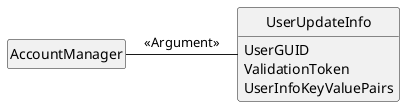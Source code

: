 @startuml
hide circle
hide empty members

class "AccountManager" as uam{
	'AccountList
	'CreateAccount(Name, Email)
	'Login(LoginInfo)
	'Logout(UserGUID)
	'GetUserDetails(Name)
	'SetUserDetails(UserUpdateInfo)
	}
class "UserUpdateInfo" as uaui{
	UserGUID
	ValidationToken
	UserInfoKeyValuePairs
	}

uam - uaui : <<Argument>>


@enduml